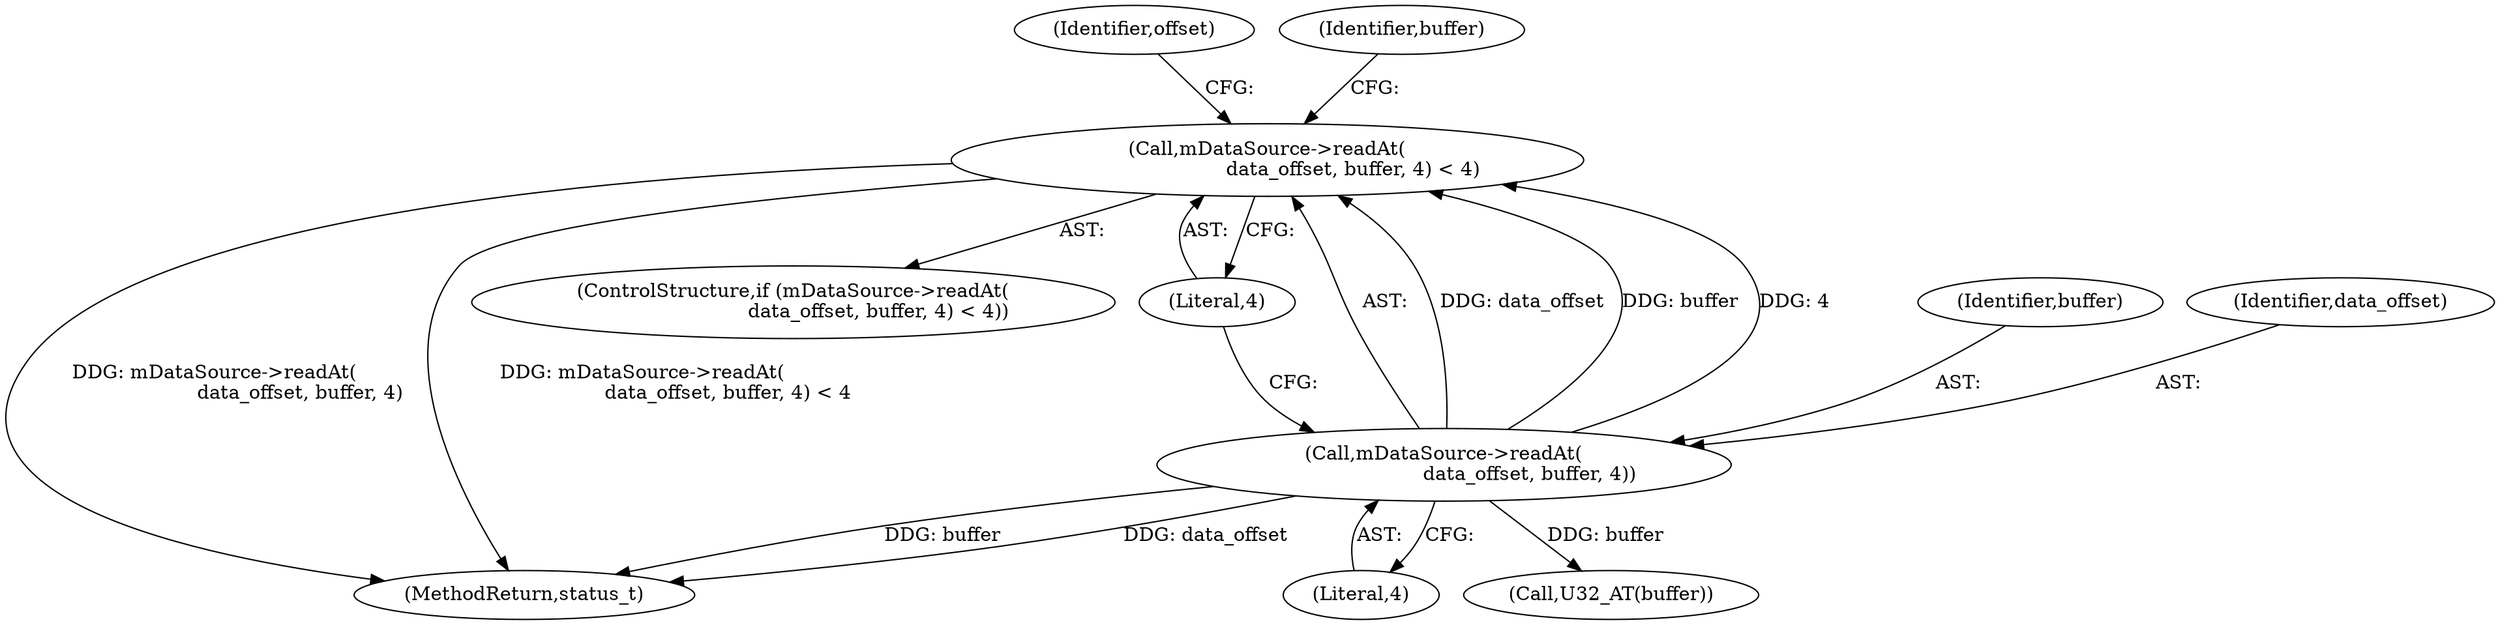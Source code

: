 digraph "0_Android_8a3a2f6ea7defe1a81bb32b3c9f3537f84749b9d@API" {
"1003003" [label="(Call,mDataSource->readAt(\n                            data_offset, buffer, 4) < 4)"];
"1003004" [label="(Call,mDataSource->readAt(\n                            data_offset, buffer, 4))"];
"1003004" [label="(Call,mDataSource->readAt(\n                            data_offset, buffer, 4))"];
"1003003" [label="(Call,mDataSource->readAt(\n                            data_offset, buffer, 4) < 4)"];
"1003012" [label="(Identifier,offset)"];
"1003006" [label="(Identifier,buffer)"];
"1003002" [label="(ControlStructure,if (mDataSource->readAt(\n                            data_offset, buffer, 4) < 4))"];
"1003018" [label="(Call,U32_AT(buffer))"];
"1003923" [label="(MethodReturn,status_t)"];
"1003005" [label="(Identifier,data_offset)"];
"1003019" [label="(Identifier,buffer)"];
"1003007" [label="(Literal,4)"];
"1003008" [label="(Literal,4)"];
"1003003" -> "1003002"  [label="AST: "];
"1003003" -> "1003008"  [label="CFG: "];
"1003004" -> "1003003"  [label="AST: "];
"1003008" -> "1003003"  [label="AST: "];
"1003012" -> "1003003"  [label="CFG: "];
"1003019" -> "1003003"  [label="CFG: "];
"1003003" -> "1003923"  [label="DDG: mDataSource->readAt(\n                            data_offset, buffer, 4)"];
"1003003" -> "1003923"  [label="DDG: mDataSource->readAt(\n                            data_offset, buffer, 4) < 4"];
"1003004" -> "1003003"  [label="DDG: data_offset"];
"1003004" -> "1003003"  [label="DDG: buffer"];
"1003004" -> "1003003"  [label="DDG: 4"];
"1003004" -> "1003007"  [label="CFG: "];
"1003005" -> "1003004"  [label="AST: "];
"1003006" -> "1003004"  [label="AST: "];
"1003007" -> "1003004"  [label="AST: "];
"1003008" -> "1003004"  [label="CFG: "];
"1003004" -> "1003923"  [label="DDG: buffer"];
"1003004" -> "1003923"  [label="DDG: data_offset"];
"1003004" -> "1003018"  [label="DDG: buffer"];
}
